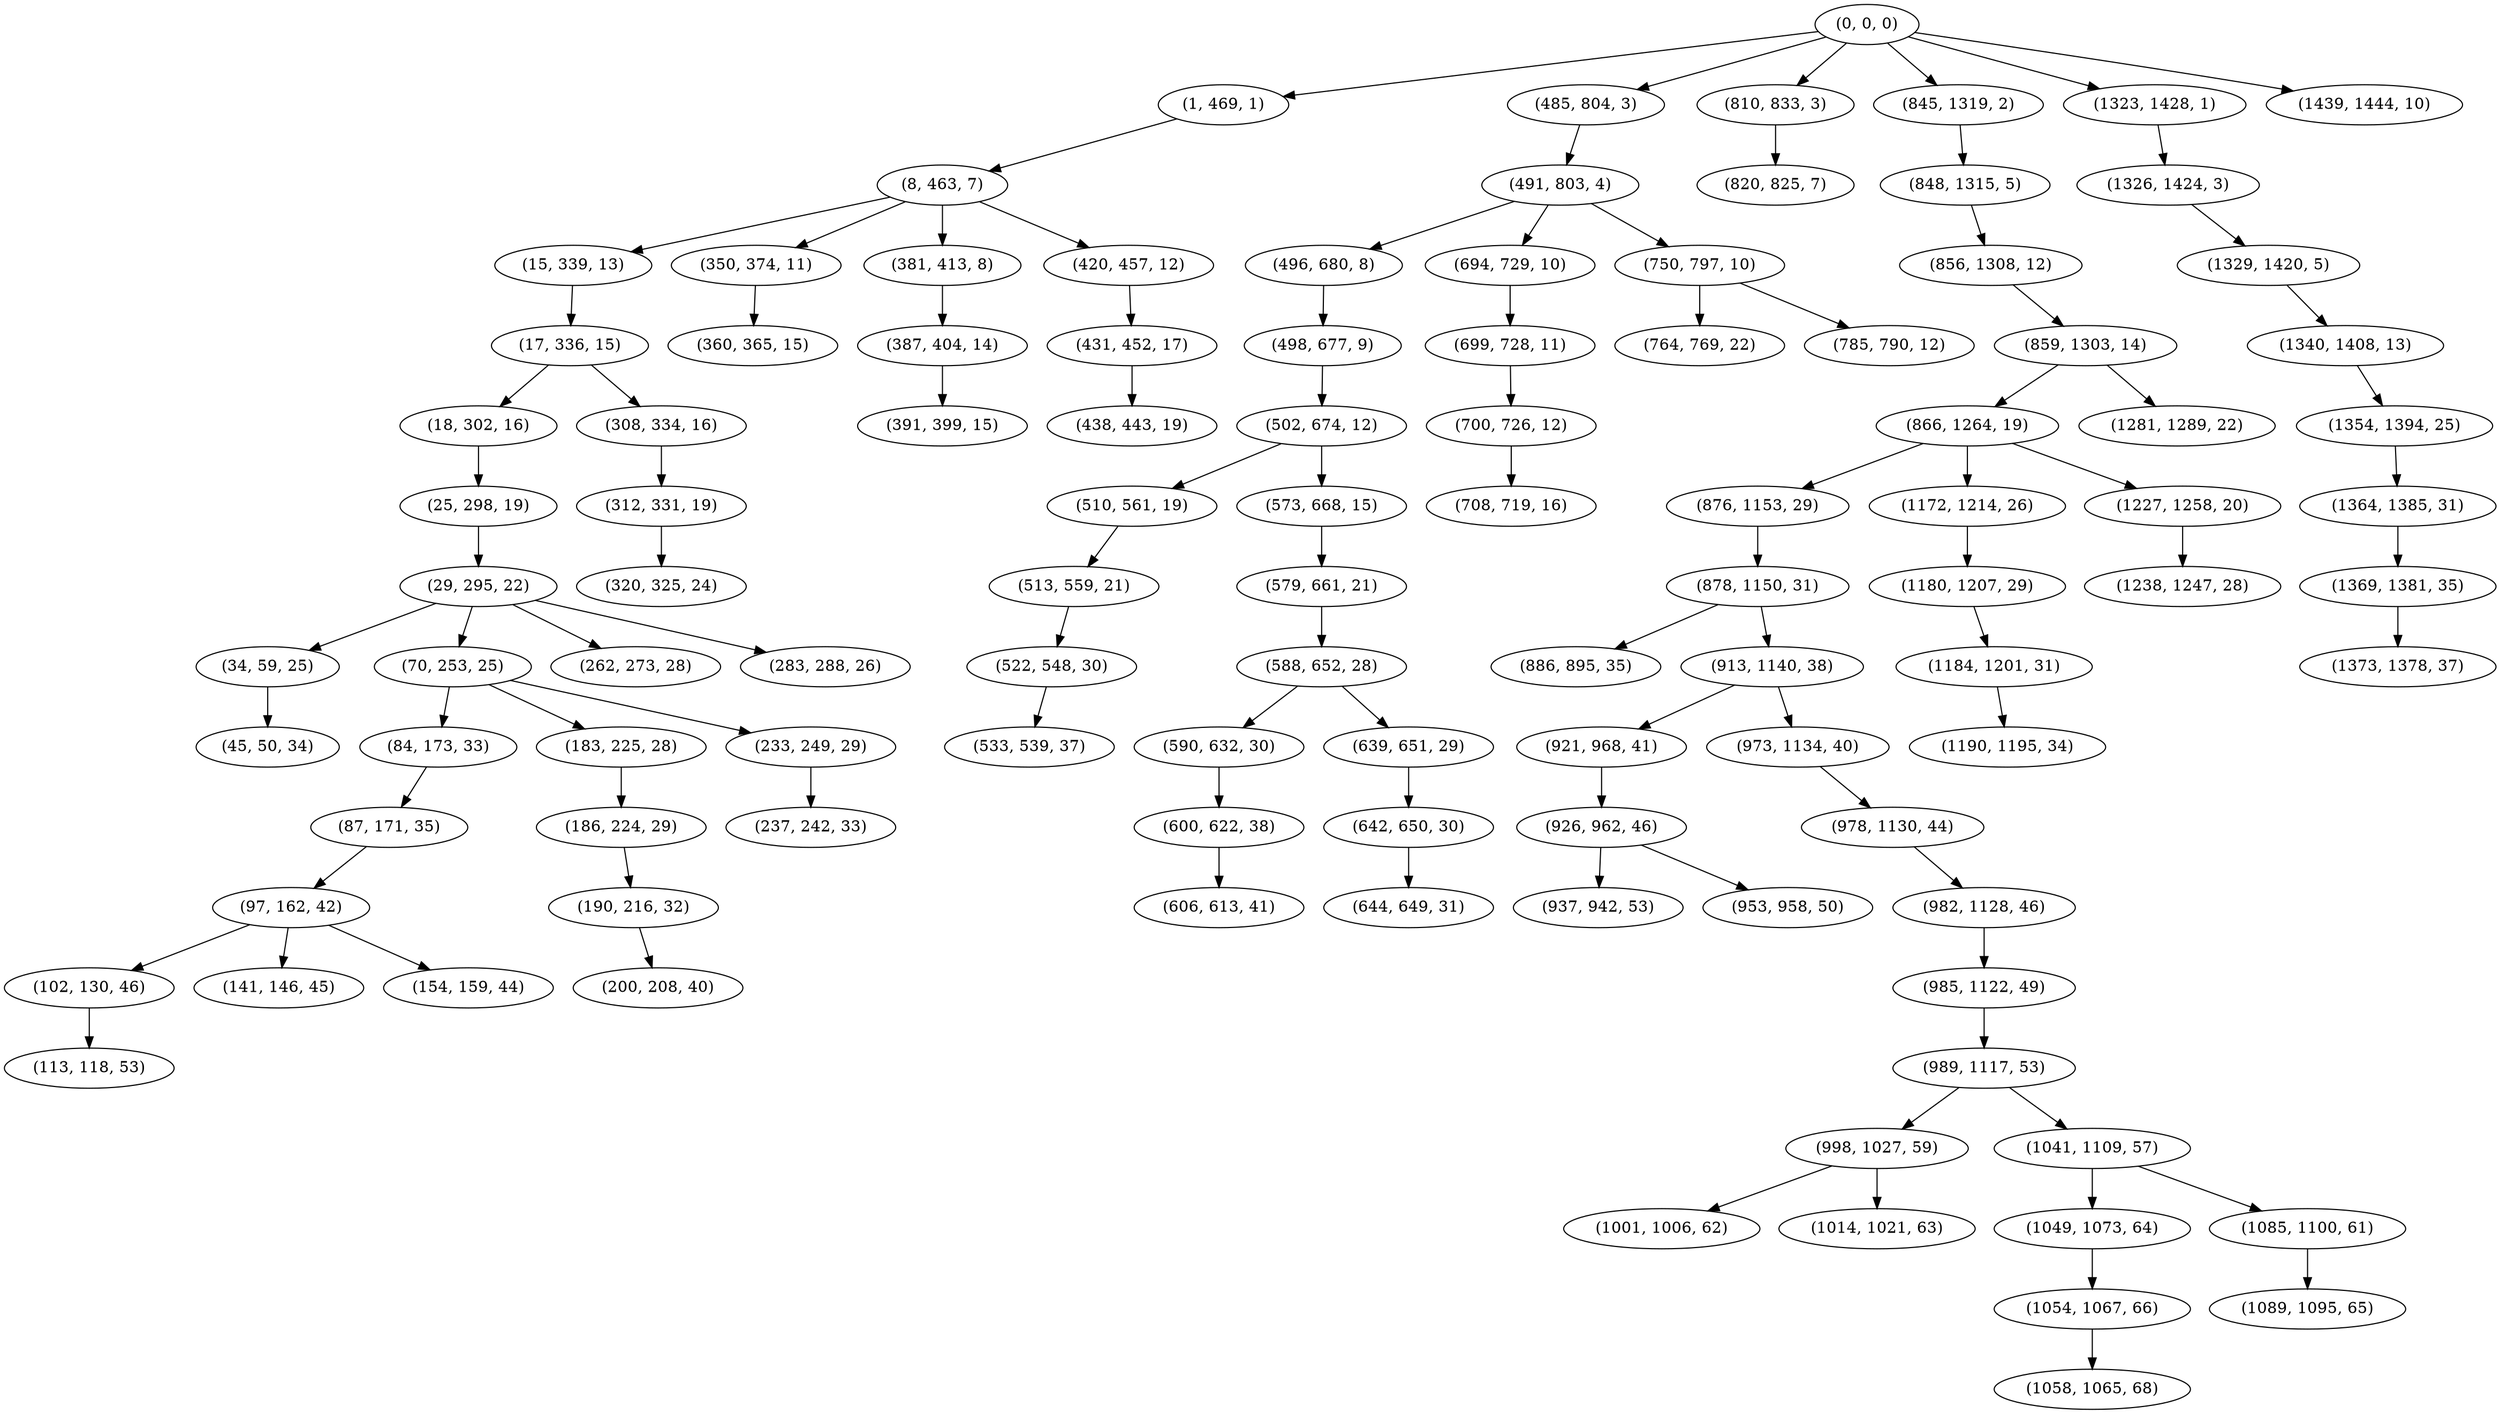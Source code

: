 digraph tree {
    "(0, 0, 0)";
    "(1, 469, 1)";
    "(8, 463, 7)";
    "(15, 339, 13)";
    "(17, 336, 15)";
    "(18, 302, 16)";
    "(25, 298, 19)";
    "(29, 295, 22)";
    "(34, 59, 25)";
    "(45, 50, 34)";
    "(70, 253, 25)";
    "(84, 173, 33)";
    "(87, 171, 35)";
    "(97, 162, 42)";
    "(102, 130, 46)";
    "(113, 118, 53)";
    "(141, 146, 45)";
    "(154, 159, 44)";
    "(183, 225, 28)";
    "(186, 224, 29)";
    "(190, 216, 32)";
    "(200, 208, 40)";
    "(233, 249, 29)";
    "(237, 242, 33)";
    "(262, 273, 28)";
    "(283, 288, 26)";
    "(308, 334, 16)";
    "(312, 331, 19)";
    "(320, 325, 24)";
    "(350, 374, 11)";
    "(360, 365, 15)";
    "(381, 413, 8)";
    "(387, 404, 14)";
    "(391, 399, 15)";
    "(420, 457, 12)";
    "(431, 452, 17)";
    "(438, 443, 19)";
    "(485, 804, 3)";
    "(491, 803, 4)";
    "(496, 680, 8)";
    "(498, 677, 9)";
    "(502, 674, 12)";
    "(510, 561, 19)";
    "(513, 559, 21)";
    "(522, 548, 30)";
    "(533, 539, 37)";
    "(573, 668, 15)";
    "(579, 661, 21)";
    "(588, 652, 28)";
    "(590, 632, 30)";
    "(600, 622, 38)";
    "(606, 613, 41)";
    "(639, 651, 29)";
    "(642, 650, 30)";
    "(644, 649, 31)";
    "(694, 729, 10)";
    "(699, 728, 11)";
    "(700, 726, 12)";
    "(708, 719, 16)";
    "(750, 797, 10)";
    "(764, 769, 22)";
    "(785, 790, 12)";
    "(810, 833, 3)";
    "(820, 825, 7)";
    "(845, 1319, 2)";
    "(848, 1315, 5)";
    "(856, 1308, 12)";
    "(859, 1303, 14)";
    "(866, 1264, 19)";
    "(876, 1153, 29)";
    "(878, 1150, 31)";
    "(886, 895, 35)";
    "(913, 1140, 38)";
    "(921, 968, 41)";
    "(926, 962, 46)";
    "(937, 942, 53)";
    "(953, 958, 50)";
    "(973, 1134, 40)";
    "(978, 1130, 44)";
    "(982, 1128, 46)";
    "(985, 1122, 49)";
    "(989, 1117, 53)";
    "(998, 1027, 59)";
    "(1001, 1006, 62)";
    "(1014, 1021, 63)";
    "(1041, 1109, 57)";
    "(1049, 1073, 64)";
    "(1054, 1067, 66)";
    "(1058, 1065, 68)";
    "(1085, 1100, 61)";
    "(1089, 1095, 65)";
    "(1172, 1214, 26)";
    "(1180, 1207, 29)";
    "(1184, 1201, 31)";
    "(1190, 1195, 34)";
    "(1227, 1258, 20)";
    "(1238, 1247, 28)";
    "(1281, 1289, 22)";
    "(1323, 1428, 1)";
    "(1326, 1424, 3)";
    "(1329, 1420, 5)";
    "(1340, 1408, 13)";
    "(1354, 1394, 25)";
    "(1364, 1385, 31)";
    "(1369, 1381, 35)";
    "(1373, 1378, 37)";
    "(1439, 1444, 10)";
    "(0, 0, 0)" -> "(1, 469, 1)";
    "(0, 0, 0)" -> "(485, 804, 3)";
    "(0, 0, 0)" -> "(810, 833, 3)";
    "(0, 0, 0)" -> "(845, 1319, 2)";
    "(0, 0, 0)" -> "(1323, 1428, 1)";
    "(0, 0, 0)" -> "(1439, 1444, 10)";
    "(1, 469, 1)" -> "(8, 463, 7)";
    "(8, 463, 7)" -> "(15, 339, 13)";
    "(8, 463, 7)" -> "(350, 374, 11)";
    "(8, 463, 7)" -> "(381, 413, 8)";
    "(8, 463, 7)" -> "(420, 457, 12)";
    "(15, 339, 13)" -> "(17, 336, 15)";
    "(17, 336, 15)" -> "(18, 302, 16)";
    "(17, 336, 15)" -> "(308, 334, 16)";
    "(18, 302, 16)" -> "(25, 298, 19)";
    "(25, 298, 19)" -> "(29, 295, 22)";
    "(29, 295, 22)" -> "(34, 59, 25)";
    "(29, 295, 22)" -> "(70, 253, 25)";
    "(29, 295, 22)" -> "(262, 273, 28)";
    "(29, 295, 22)" -> "(283, 288, 26)";
    "(34, 59, 25)" -> "(45, 50, 34)";
    "(70, 253, 25)" -> "(84, 173, 33)";
    "(70, 253, 25)" -> "(183, 225, 28)";
    "(70, 253, 25)" -> "(233, 249, 29)";
    "(84, 173, 33)" -> "(87, 171, 35)";
    "(87, 171, 35)" -> "(97, 162, 42)";
    "(97, 162, 42)" -> "(102, 130, 46)";
    "(97, 162, 42)" -> "(141, 146, 45)";
    "(97, 162, 42)" -> "(154, 159, 44)";
    "(102, 130, 46)" -> "(113, 118, 53)";
    "(183, 225, 28)" -> "(186, 224, 29)";
    "(186, 224, 29)" -> "(190, 216, 32)";
    "(190, 216, 32)" -> "(200, 208, 40)";
    "(233, 249, 29)" -> "(237, 242, 33)";
    "(308, 334, 16)" -> "(312, 331, 19)";
    "(312, 331, 19)" -> "(320, 325, 24)";
    "(350, 374, 11)" -> "(360, 365, 15)";
    "(381, 413, 8)" -> "(387, 404, 14)";
    "(387, 404, 14)" -> "(391, 399, 15)";
    "(420, 457, 12)" -> "(431, 452, 17)";
    "(431, 452, 17)" -> "(438, 443, 19)";
    "(485, 804, 3)" -> "(491, 803, 4)";
    "(491, 803, 4)" -> "(496, 680, 8)";
    "(491, 803, 4)" -> "(694, 729, 10)";
    "(491, 803, 4)" -> "(750, 797, 10)";
    "(496, 680, 8)" -> "(498, 677, 9)";
    "(498, 677, 9)" -> "(502, 674, 12)";
    "(502, 674, 12)" -> "(510, 561, 19)";
    "(502, 674, 12)" -> "(573, 668, 15)";
    "(510, 561, 19)" -> "(513, 559, 21)";
    "(513, 559, 21)" -> "(522, 548, 30)";
    "(522, 548, 30)" -> "(533, 539, 37)";
    "(573, 668, 15)" -> "(579, 661, 21)";
    "(579, 661, 21)" -> "(588, 652, 28)";
    "(588, 652, 28)" -> "(590, 632, 30)";
    "(588, 652, 28)" -> "(639, 651, 29)";
    "(590, 632, 30)" -> "(600, 622, 38)";
    "(600, 622, 38)" -> "(606, 613, 41)";
    "(639, 651, 29)" -> "(642, 650, 30)";
    "(642, 650, 30)" -> "(644, 649, 31)";
    "(694, 729, 10)" -> "(699, 728, 11)";
    "(699, 728, 11)" -> "(700, 726, 12)";
    "(700, 726, 12)" -> "(708, 719, 16)";
    "(750, 797, 10)" -> "(764, 769, 22)";
    "(750, 797, 10)" -> "(785, 790, 12)";
    "(810, 833, 3)" -> "(820, 825, 7)";
    "(845, 1319, 2)" -> "(848, 1315, 5)";
    "(848, 1315, 5)" -> "(856, 1308, 12)";
    "(856, 1308, 12)" -> "(859, 1303, 14)";
    "(859, 1303, 14)" -> "(866, 1264, 19)";
    "(859, 1303, 14)" -> "(1281, 1289, 22)";
    "(866, 1264, 19)" -> "(876, 1153, 29)";
    "(866, 1264, 19)" -> "(1172, 1214, 26)";
    "(866, 1264, 19)" -> "(1227, 1258, 20)";
    "(876, 1153, 29)" -> "(878, 1150, 31)";
    "(878, 1150, 31)" -> "(886, 895, 35)";
    "(878, 1150, 31)" -> "(913, 1140, 38)";
    "(913, 1140, 38)" -> "(921, 968, 41)";
    "(913, 1140, 38)" -> "(973, 1134, 40)";
    "(921, 968, 41)" -> "(926, 962, 46)";
    "(926, 962, 46)" -> "(937, 942, 53)";
    "(926, 962, 46)" -> "(953, 958, 50)";
    "(973, 1134, 40)" -> "(978, 1130, 44)";
    "(978, 1130, 44)" -> "(982, 1128, 46)";
    "(982, 1128, 46)" -> "(985, 1122, 49)";
    "(985, 1122, 49)" -> "(989, 1117, 53)";
    "(989, 1117, 53)" -> "(998, 1027, 59)";
    "(989, 1117, 53)" -> "(1041, 1109, 57)";
    "(998, 1027, 59)" -> "(1001, 1006, 62)";
    "(998, 1027, 59)" -> "(1014, 1021, 63)";
    "(1041, 1109, 57)" -> "(1049, 1073, 64)";
    "(1041, 1109, 57)" -> "(1085, 1100, 61)";
    "(1049, 1073, 64)" -> "(1054, 1067, 66)";
    "(1054, 1067, 66)" -> "(1058, 1065, 68)";
    "(1085, 1100, 61)" -> "(1089, 1095, 65)";
    "(1172, 1214, 26)" -> "(1180, 1207, 29)";
    "(1180, 1207, 29)" -> "(1184, 1201, 31)";
    "(1184, 1201, 31)" -> "(1190, 1195, 34)";
    "(1227, 1258, 20)" -> "(1238, 1247, 28)";
    "(1323, 1428, 1)" -> "(1326, 1424, 3)";
    "(1326, 1424, 3)" -> "(1329, 1420, 5)";
    "(1329, 1420, 5)" -> "(1340, 1408, 13)";
    "(1340, 1408, 13)" -> "(1354, 1394, 25)";
    "(1354, 1394, 25)" -> "(1364, 1385, 31)";
    "(1364, 1385, 31)" -> "(1369, 1381, 35)";
    "(1369, 1381, 35)" -> "(1373, 1378, 37)";
}
